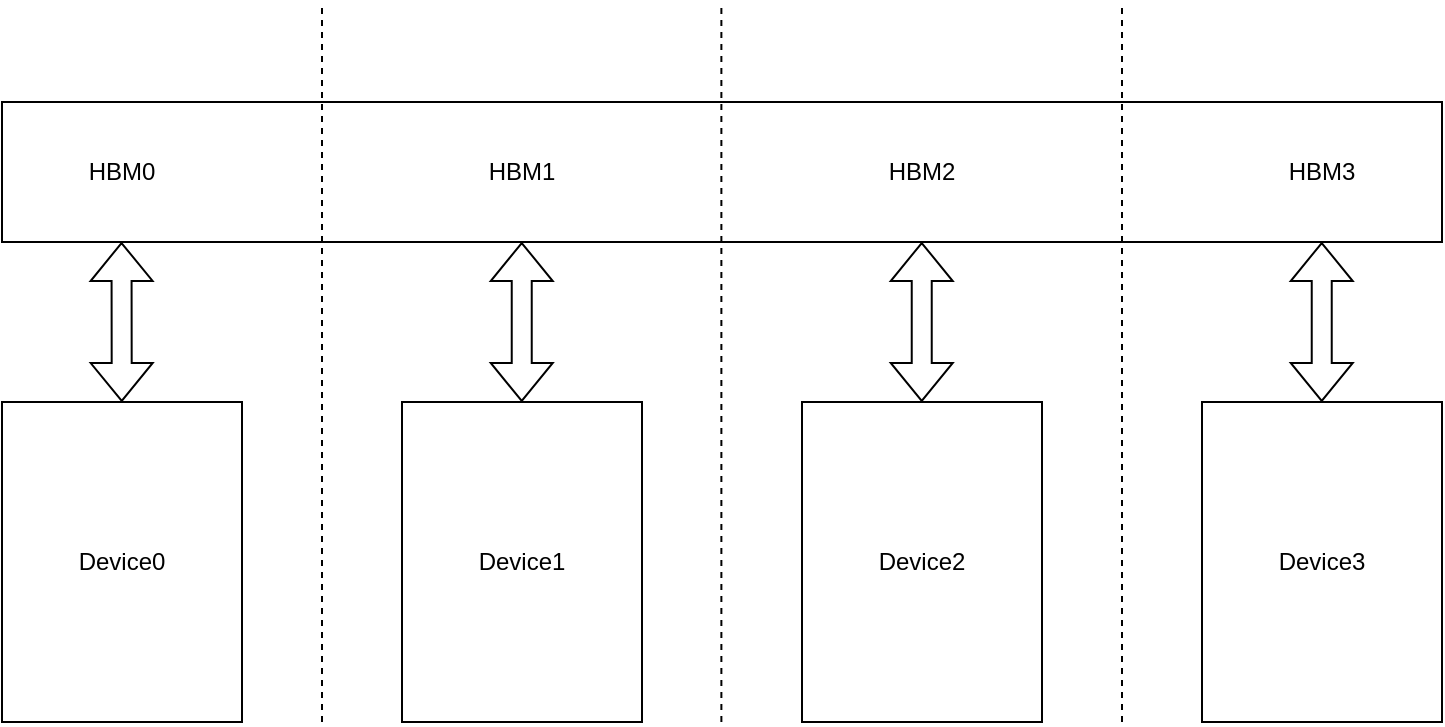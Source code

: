 <mxfile version="21.2.2" type="github">
  <diagram name="Page-1" id="QGnzJZhFzr1JMbd0lcPj">
    <mxGraphModel dx="1474" dy="815" grid="1" gridSize="10" guides="1" tooltips="1" connect="1" arrows="1" fold="1" page="1" pageScale="1" pageWidth="850" pageHeight="1100" math="0" shadow="0">
      <root>
        <mxCell id="0" />
        <mxCell id="1" parent="0" />
        <mxCell id="-TX-x-6PdrFAskli4nml-1" value="Device0" style="rounded=0;whiteSpace=wrap;html=1;" vertex="1" parent="1">
          <mxGeometry x="120" y="440" width="120" height="160" as="geometry" />
        </mxCell>
        <mxCell id="-TX-x-6PdrFAskli4nml-2" value="Device1" style="rounded=0;whiteSpace=wrap;html=1;" vertex="1" parent="1">
          <mxGeometry x="320" y="440" width="120" height="160" as="geometry" />
        </mxCell>
        <mxCell id="-TX-x-6PdrFAskli4nml-3" value="Device2" style="rounded=0;whiteSpace=wrap;html=1;" vertex="1" parent="1">
          <mxGeometry x="520" y="440" width="120" height="160" as="geometry" />
        </mxCell>
        <mxCell id="-TX-x-6PdrFAskli4nml-4" value="Device3" style="rounded=0;whiteSpace=wrap;html=1;" vertex="1" parent="1">
          <mxGeometry x="720" y="440" width="120" height="160" as="geometry" />
        </mxCell>
        <mxCell id="-TX-x-6PdrFAskli4nml-5" value="" style="rounded=0;whiteSpace=wrap;html=1;" vertex="1" parent="1">
          <mxGeometry x="120" y="290" width="720" height="70" as="geometry" />
        </mxCell>
        <mxCell id="-TX-x-6PdrFAskli4nml-6" value="" style="shape=flexArrow;endArrow=classic;startArrow=classic;html=1;rounded=0;entryX=0.083;entryY=1;entryDx=0;entryDy=0;entryPerimeter=0;" edge="1" parent="1" source="-TX-x-6PdrFAskli4nml-1" target="-TX-x-6PdrFAskli4nml-5">
          <mxGeometry width="100" height="100" relative="1" as="geometry">
            <mxPoint x="370" y="710" as="sourcePoint" />
            <mxPoint x="470" y="610" as="targetPoint" />
          </mxGeometry>
        </mxCell>
        <mxCell id="-TX-x-6PdrFAskli4nml-7" value="" style="shape=flexArrow;endArrow=classic;startArrow=classic;html=1;rounded=0;entryX=0.083;entryY=1;entryDx=0;entryDy=0;entryPerimeter=0;" edge="1" parent="1">
          <mxGeometry width="100" height="100" relative="1" as="geometry">
            <mxPoint x="379.87" y="440" as="sourcePoint" />
            <mxPoint x="379.87" y="360" as="targetPoint" />
          </mxGeometry>
        </mxCell>
        <mxCell id="-TX-x-6PdrFAskli4nml-8" value="" style="shape=flexArrow;endArrow=classic;startArrow=classic;html=1;rounded=0;entryX=0.083;entryY=1;entryDx=0;entryDy=0;entryPerimeter=0;" edge="1" parent="1">
          <mxGeometry width="100" height="100" relative="1" as="geometry">
            <mxPoint x="579.87" y="440" as="sourcePoint" />
            <mxPoint x="579.87" y="360" as="targetPoint" />
          </mxGeometry>
        </mxCell>
        <mxCell id="-TX-x-6PdrFAskli4nml-9" value="" style="shape=flexArrow;endArrow=classic;startArrow=classic;html=1;rounded=0;entryX=0.083;entryY=1;entryDx=0;entryDy=0;entryPerimeter=0;" edge="1" parent="1">
          <mxGeometry width="100" height="100" relative="1" as="geometry">
            <mxPoint x="779.87" y="440" as="sourcePoint" />
            <mxPoint x="779.87" y="360" as="targetPoint" />
          </mxGeometry>
        </mxCell>
        <mxCell id="-TX-x-6PdrFAskli4nml-10" value="" style="endArrow=none;dashed=1;html=1;rounded=0;" edge="1" parent="1">
          <mxGeometry width="50" height="50" relative="1" as="geometry">
            <mxPoint x="680" y="600" as="sourcePoint" />
            <mxPoint x="680" y="240" as="targetPoint" />
          </mxGeometry>
        </mxCell>
        <mxCell id="-TX-x-6PdrFAskli4nml-11" value="" style="endArrow=none;dashed=1;html=1;rounded=0;" edge="1" parent="1">
          <mxGeometry width="50" height="50" relative="1" as="geometry">
            <mxPoint x="479.69" y="600" as="sourcePoint" />
            <mxPoint x="479.69" y="240" as="targetPoint" />
          </mxGeometry>
        </mxCell>
        <mxCell id="-TX-x-6PdrFAskli4nml-12" value="" style="endArrow=none;dashed=1;html=1;rounded=0;" edge="1" parent="1">
          <mxGeometry width="50" height="50" relative="1" as="geometry">
            <mxPoint x="280" y="600" as="sourcePoint" />
            <mxPoint x="280" y="240" as="targetPoint" />
          </mxGeometry>
        </mxCell>
        <mxCell id="-TX-x-6PdrFAskli4nml-13" value="HBM0" style="text;html=1;strokeColor=none;fillColor=none;align=center;verticalAlign=middle;whiteSpace=wrap;rounded=0;" vertex="1" parent="1">
          <mxGeometry x="150" y="310" width="60" height="30" as="geometry" />
        </mxCell>
        <mxCell id="-TX-x-6PdrFAskli4nml-15" value="HBM1" style="text;html=1;strokeColor=none;fillColor=none;align=center;verticalAlign=middle;whiteSpace=wrap;rounded=0;" vertex="1" parent="1">
          <mxGeometry x="350" y="310" width="60" height="30" as="geometry" />
        </mxCell>
        <mxCell id="-TX-x-6PdrFAskli4nml-16" value="HBM2" style="text;html=1;strokeColor=none;fillColor=none;align=center;verticalAlign=middle;whiteSpace=wrap;rounded=0;" vertex="1" parent="1">
          <mxGeometry x="550" y="310" width="60" height="30" as="geometry" />
        </mxCell>
        <mxCell id="-TX-x-6PdrFAskli4nml-17" value="HBM3" style="text;html=1;strokeColor=none;fillColor=none;align=center;verticalAlign=middle;whiteSpace=wrap;rounded=0;" vertex="1" parent="1">
          <mxGeometry x="750" y="310" width="60" height="30" as="geometry" />
        </mxCell>
      </root>
    </mxGraphModel>
  </diagram>
</mxfile>
